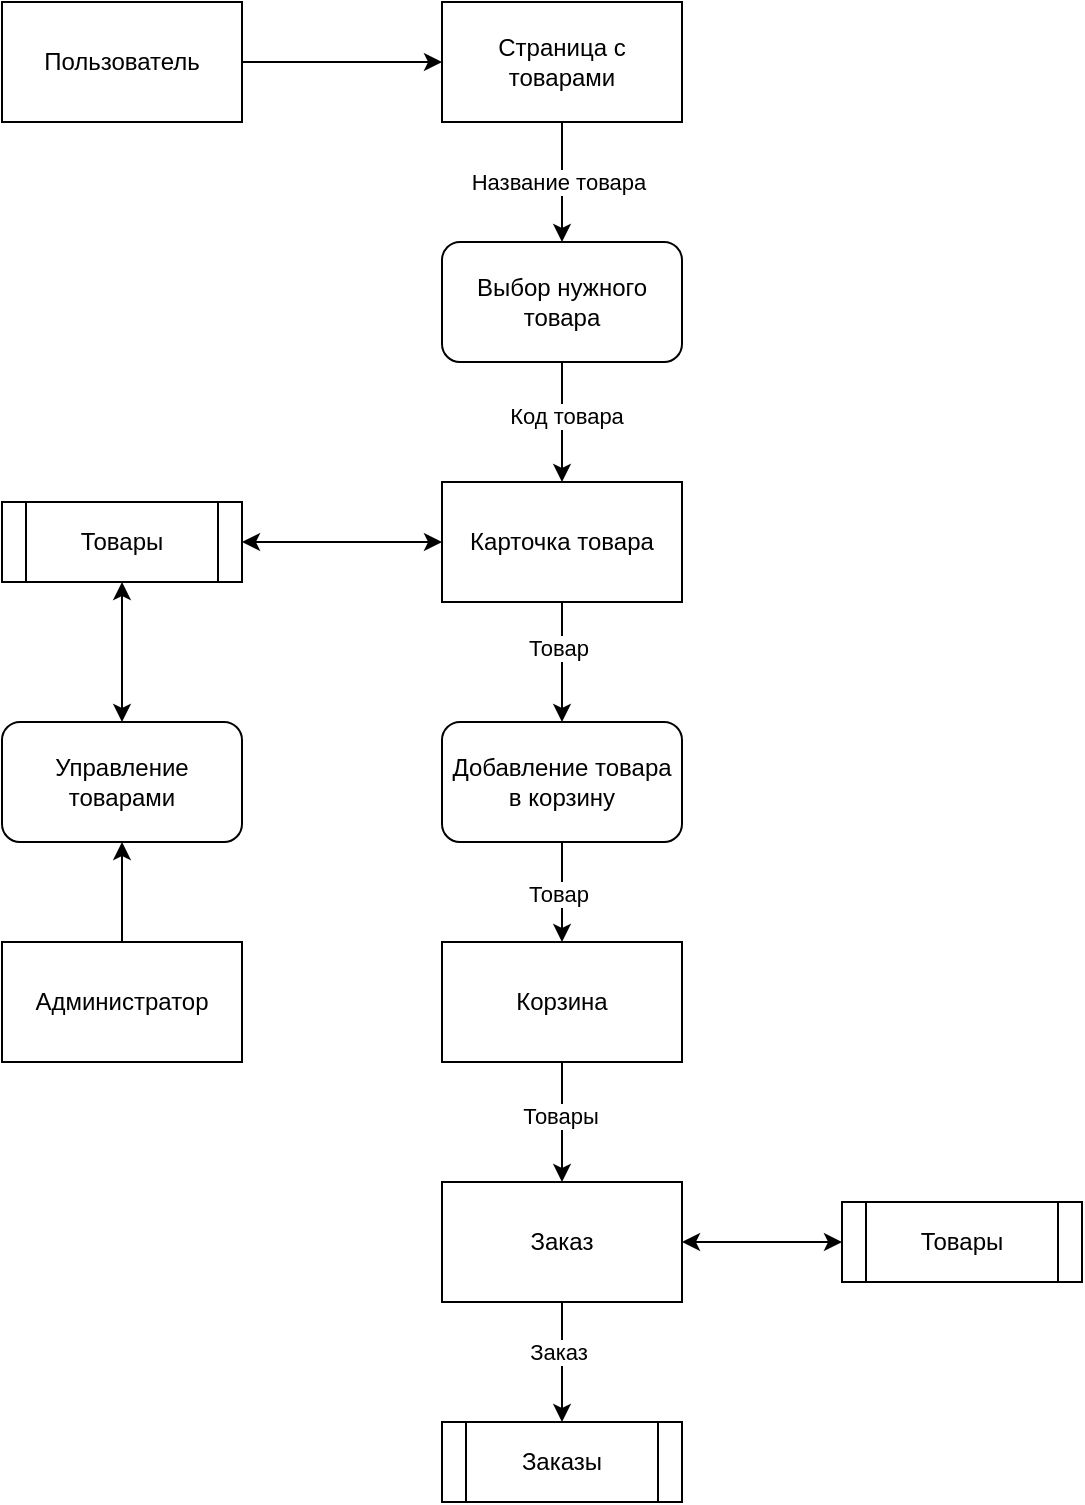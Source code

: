 <mxfile version="24.4.8" type="device">
  <diagram name="Страница — 1" id="q_7QoZlZJ9rrJDVDNii5">
    <mxGraphModel dx="1687" dy="902" grid="1" gridSize="10" guides="1" tooltips="1" connect="1" arrows="1" fold="1" page="1" pageScale="1" pageWidth="827" pageHeight="1169" math="0" shadow="0">
      <root>
        <mxCell id="0" />
        <mxCell id="1" parent="0" />
        <mxCell id="CC6myMeuV3GCDBVNzRsW-5" style="edgeStyle=orthogonalEdgeStyle;rounded=0;orthogonalLoop=1;jettySize=auto;html=1;entryX=0;entryY=0.5;entryDx=0;entryDy=0;" edge="1" parent="1" source="CC6myMeuV3GCDBVNzRsW-2" target="CC6myMeuV3GCDBVNzRsW-3">
          <mxGeometry relative="1" as="geometry" />
        </mxCell>
        <mxCell id="CC6myMeuV3GCDBVNzRsW-2" value="Пользователь" style="whiteSpace=wrap;html=1;" vertex="1" parent="1">
          <mxGeometry x="130" y="140" width="120" height="60" as="geometry" />
        </mxCell>
        <mxCell id="CC6myMeuV3GCDBVNzRsW-7" style="edgeStyle=orthogonalEdgeStyle;rounded=0;orthogonalLoop=1;jettySize=auto;html=1;entryX=0.5;entryY=0;entryDx=0;entryDy=0;" edge="1" parent="1" source="CC6myMeuV3GCDBVNzRsW-3" target="CC6myMeuV3GCDBVNzRsW-6">
          <mxGeometry relative="1" as="geometry" />
        </mxCell>
        <mxCell id="CC6myMeuV3GCDBVNzRsW-8" value="Название товара" style="edgeLabel;html=1;align=center;verticalAlign=middle;resizable=0;points=[];" vertex="1" connectable="0" parent="CC6myMeuV3GCDBVNzRsW-7">
          <mxGeometry y="-2" relative="1" as="geometry">
            <mxPoint as="offset" />
          </mxGeometry>
        </mxCell>
        <mxCell id="CC6myMeuV3GCDBVNzRsW-3" value="Страница с товарами" style="whiteSpace=wrap;html=1;" vertex="1" parent="1">
          <mxGeometry x="350" y="140" width="120" height="60" as="geometry" />
        </mxCell>
        <mxCell id="CC6myMeuV3GCDBVNzRsW-10" style="edgeStyle=orthogonalEdgeStyle;rounded=0;orthogonalLoop=1;jettySize=auto;html=1;entryX=0.5;entryY=0;entryDx=0;entryDy=0;" edge="1" parent="1" source="CC6myMeuV3GCDBVNzRsW-6" target="CC6myMeuV3GCDBVNzRsW-9">
          <mxGeometry relative="1" as="geometry" />
        </mxCell>
        <mxCell id="CC6myMeuV3GCDBVNzRsW-11" value="Код товара" style="edgeLabel;html=1;align=center;verticalAlign=middle;resizable=0;points=[];" vertex="1" connectable="0" parent="CC6myMeuV3GCDBVNzRsW-10">
          <mxGeometry x="-0.12" y="2" relative="1" as="geometry">
            <mxPoint as="offset" />
          </mxGeometry>
        </mxCell>
        <mxCell id="CC6myMeuV3GCDBVNzRsW-6" value="Выбор нужного товара" style="rounded=1;whiteSpace=wrap;html=1;" vertex="1" parent="1">
          <mxGeometry x="350" y="260" width="120" height="60" as="geometry" />
        </mxCell>
        <mxCell id="CC6myMeuV3GCDBVNzRsW-20" style="edgeStyle=orthogonalEdgeStyle;rounded=0;orthogonalLoop=1;jettySize=auto;html=1;entryX=0.5;entryY=0;entryDx=0;entryDy=0;" edge="1" parent="1" source="CC6myMeuV3GCDBVNzRsW-9" target="CC6myMeuV3GCDBVNzRsW-19">
          <mxGeometry relative="1" as="geometry" />
        </mxCell>
        <mxCell id="CC6myMeuV3GCDBVNzRsW-21" value="Товар" style="edgeLabel;html=1;align=center;verticalAlign=middle;resizable=0;points=[];" vertex="1" connectable="0" parent="CC6myMeuV3GCDBVNzRsW-20">
          <mxGeometry x="-0.233" y="-2" relative="1" as="geometry">
            <mxPoint as="offset" />
          </mxGeometry>
        </mxCell>
        <mxCell id="CC6myMeuV3GCDBVNzRsW-9" value="Карточка товара" style="whiteSpace=wrap;html=1;" vertex="1" parent="1">
          <mxGeometry x="350" y="380" width="120" height="60" as="geometry" />
        </mxCell>
        <mxCell id="CC6myMeuV3GCDBVNzRsW-14" style="edgeStyle=orthogonalEdgeStyle;rounded=0;orthogonalLoop=1;jettySize=auto;html=1;entryX=0;entryY=0.5;entryDx=0;entryDy=0;startArrow=classic;startFill=1;" edge="1" parent="1" source="CC6myMeuV3GCDBVNzRsW-13" target="CC6myMeuV3GCDBVNzRsW-9">
          <mxGeometry relative="1" as="geometry" />
        </mxCell>
        <mxCell id="CC6myMeuV3GCDBVNzRsW-13" value="Товары" style="shape=process;whiteSpace=wrap;html=1;backgroundOutline=1;" vertex="1" parent="1">
          <mxGeometry x="130" y="390" width="120" height="40" as="geometry" />
        </mxCell>
        <mxCell id="CC6myMeuV3GCDBVNzRsW-17" style="edgeStyle=orthogonalEdgeStyle;rounded=0;orthogonalLoop=1;jettySize=auto;html=1;entryX=0.5;entryY=1;entryDx=0;entryDy=0;startArrow=classic;startFill=1;" edge="1" parent="1" source="CC6myMeuV3GCDBVNzRsW-15" target="CC6myMeuV3GCDBVNzRsW-13">
          <mxGeometry relative="1" as="geometry" />
        </mxCell>
        <mxCell id="CC6myMeuV3GCDBVNzRsW-15" value="Управление товарами" style="rounded=1;whiteSpace=wrap;html=1;" vertex="1" parent="1">
          <mxGeometry x="130" y="500" width="120" height="60" as="geometry" />
        </mxCell>
        <mxCell id="CC6myMeuV3GCDBVNzRsW-18" style="edgeStyle=orthogonalEdgeStyle;rounded=0;orthogonalLoop=1;jettySize=auto;html=1;entryX=0.5;entryY=1;entryDx=0;entryDy=0;" edge="1" parent="1" source="CC6myMeuV3GCDBVNzRsW-16" target="CC6myMeuV3GCDBVNzRsW-15">
          <mxGeometry relative="1" as="geometry" />
        </mxCell>
        <mxCell id="CC6myMeuV3GCDBVNzRsW-16" value="Администратор" style="whiteSpace=wrap;html=1;" vertex="1" parent="1">
          <mxGeometry x="130" y="610" width="120" height="60" as="geometry" />
        </mxCell>
        <mxCell id="CC6myMeuV3GCDBVNzRsW-24" style="edgeStyle=orthogonalEdgeStyle;rounded=0;orthogonalLoop=1;jettySize=auto;html=1;entryX=0.5;entryY=0;entryDx=0;entryDy=0;" edge="1" parent="1" source="CC6myMeuV3GCDBVNzRsW-19" target="CC6myMeuV3GCDBVNzRsW-23">
          <mxGeometry relative="1" as="geometry" />
        </mxCell>
        <mxCell id="CC6myMeuV3GCDBVNzRsW-25" value="Товар" style="edgeLabel;html=1;align=center;verticalAlign=middle;resizable=0;points=[];" vertex="1" connectable="0" parent="CC6myMeuV3GCDBVNzRsW-24">
          <mxGeometry x="0.04" y="-2" relative="1" as="geometry">
            <mxPoint as="offset" />
          </mxGeometry>
        </mxCell>
        <mxCell id="CC6myMeuV3GCDBVNzRsW-19" value="Добавление товара в корзину" style="rounded=1;whiteSpace=wrap;html=1;" vertex="1" parent="1">
          <mxGeometry x="350" y="500" width="120" height="60" as="geometry" />
        </mxCell>
        <mxCell id="CC6myMeuV3GCDBVNzRsW-27" style="edgeStyle=orthogonalEdgeStyle;rounded=0;orthogonalLoop=1;jettySize=auto;html=1;entryX=0.5;entryY=0;entryDx=0;entryDy=0;" edge="1" parent="1" source="CC6myMeuV3GCDBVNzRsW-23" target="CC6myMeuV3GCDBVNzRsW-26">
          <mxGeometry relative="1" as="geometry" />
        </mxCell>
        <mxCell id="CC6myMeuV3GCDBVNzRsW-28" value="Товары" style="edgeLabel;html=1;align=center;verticalAlign=middle;resizable=0;points=[];" vertex="1" connectable="0" parent="CC6myMeuV3GCDBVNzRsW-27">
          <mxGeometry x="0.1" y="-1" relative="1" as="geometry">
            <mxPoint y="-6" as="offset" />
          </mxGeometry>
        </mxCell>
        <mxCell id="CC6myMeuV3GCDBVNzRsW-23" value="Корзина" style="whiteSpace=wrap;html=1;" vertex="1" parent="1">
          <mxGeometry x="350" y="610" width="120" height="60" as="geometry" />
        </mxCell>
        <mxCell id="CC6myMeuV3GCDBVNzRsW-32" style="edgeStyle=orthogonalEdgeStyle;rounded=0;orthogonalLoop=1;jettySize=auto;html=1;entryX=0.5;entryY=0;entryDx=0;entryDy=0;exitX=0.5;exitY=1;exitDx=0;exitDy=0;" edge="1" parent="1" source="CC6myMeuV3GCDBVNzRsW-26" target="CC6myMeuV3GCDBVNzRsW-31">
          <mxGeometry relative="1" as="geometry" />
        </mxCell>
        <mxCell id="CC6myMeuV3GCDBVNzRsW-33" value="Заказ" style="edgeLabel;html=1;align=center;verticalAlign=middle;resizable=0;points=[];" vertex="1" connectable="0" parent="CC6myMeuV3GCDBVNzRsW-32">
          <mxGeometry x="-0.167" y="-2" relative="1" as="geometry">
            <mxPoint as="offset" />
          </mxGeometry>
        </mxCell>
        <mxCell id="CC6myMeuV3GCDBVNzRsW-26" value="Заказ" style="whiteSpace=wrap;html=1;" vertex="1" parent="1">
          <mxGeometry x="350" y="730" width="120" height="60" as="geometry" />
        </mxCell>
        <mxCell id="CC6myMeuV3GCDBVNzRsW-30" style="edgeStyle=orthogonalEdgeStyle;rounded=0;orthogonalLoop=1;jettySize=auto;html=1;entryX=1;entryY=0.5;entryDx=0;entryDy=0;startArrow=classic;startFill=1;" edge="1" parent="1" source="CC6myMeuV3GCDBVNzRsW-29" target="CC6myMeuV3GCDBVNzRsW-26">
          <mxGeometry relative="1" as="geometry" />
        </mxCell>
        <mxCell id="CC6myMeuV3GCDBVNzRsW-29" value="Товары" style="shape=process;whiteSpace=wrap;html=1;backgroundOutline=1;" vertex="1" parent="1">
          <mxGeometry x="550" y="740" width="120" height="40" as="geometry" />
        </mxCell>
        <mxCell id="CC6myMeuV3GCDBVNzRsW-31" value="Заказы" style="shape=process;whiteSpace=wrap;html=1;backgroundOutline=1;" vertex="1" parent="1">
          <mxGeometry x="350" y="850" width="120" height="40" as="geometry" />
        </mxCell>
      </root>
    </mxGraphModel>
  </diagram>
</mxfile>
